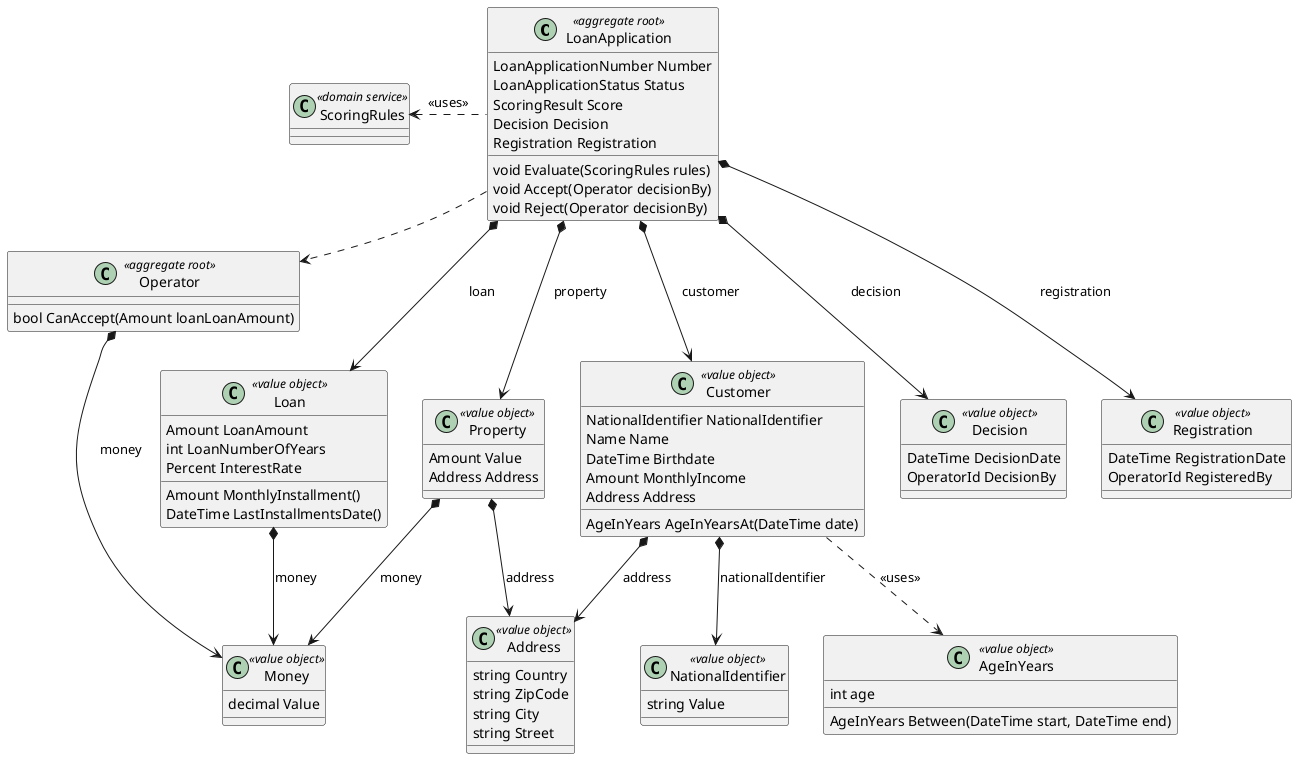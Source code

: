 @startuml

class LoanApplication <<aggregate root>> {
    LoanApplicationNumber Number
    LoanApplicationStatus Status
    ScoringResult Score
    Decision Decision
    Registration Registration
    
    void Evaluate(ScoringRules rules)
    void Accept(Operator decisionBy)
    void Reject(Operator decisionBy)
}

class Customer <<value object>> {
    NationalIdentifier NationalIdentifier
    Name Name
    DateTime Birthdate
    Amount MonthlyIncome
    Address Address
    AgeInYears AgeInYearsAt(DateTime date)
}
class Loan <<value object>> {
    Amount LoanAmount
    int LoanNumberOfYears
    Percent InterestRate

    Amount MonthlyInstallment()
    DateTime LastInstallmentsDate()
}

class Property <<value object>> {
    Amount Value
    Address Address
}
class Decision <<value object>>{
    DateTime DecisionDate
    OperatorId DecisionBy
}
class Registration <<value object>>{
    DateTime RegistrationDate
    OperatorId RegisteredBy
}
class Operator <<aggregate root>> {
    bool CanAccept(Amount loanLoanAmount)
}

class ScoringRules <<domain service>>{
}
class NationalIdentifier <<value object>>{
    string Value 
}
class Address <<value object>> {
    string Country 
    string ZipCode 
    string City 
    string Street
}
class AgeInYears <<value object>>{
    int age
    AgeInYears Between(DateTime start, DateTime end)
}
class Money <<value object>>{
    decimal Value
}


Property *--> Money : money
Loan *--> Money : money
Operator *--> Money : money
LoanApplication *--> Customer : customer
LoanApplication *--> Loan : loan
LoanApplication *--> Property : property
LoanApplication *--> Decision : decision
LoanApplication *--> Registration : registration
LoanApplication .left.>  ScoringRules : <<uses>>
LoanApplication .right.>  Operator : <<uses>>

Customer        *--> NationalIdentifier : nationalIdentifier
Customer        *--> Address :address
Customer        ..> AgeInYears : <<uses>>
Property        *--> Address :address

@enduml